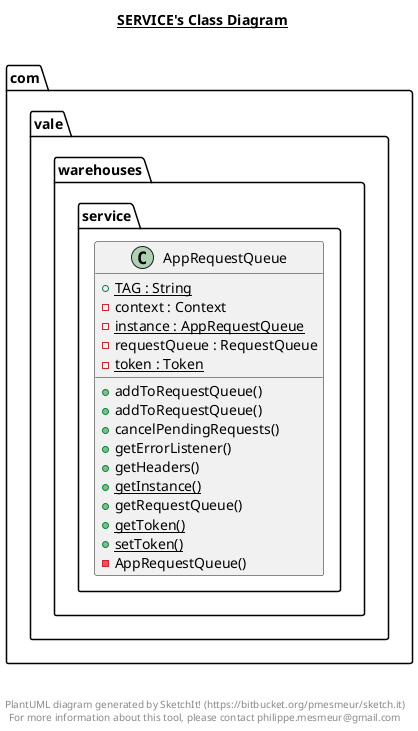 @startuml

title __SERVICE's Class Diagram__\n

  namespace com.vale.warehouses {
    namespace service {
      class com.vale.warehouses.service.AppRequestQueue {
          {static} + TAG : String
          - context : Context
          {static} - instance : AppRequestQueue
          - requestQueue : RequestQueue
          {static} - token : Token
          + addToRequestQueue()
          + addToRequestQueue()
          + cancelPendingRequests()
          + getErrorListener()
          + getHeaders()
          {static} + getInstance()
          + getRequestQueue()
          {static} + getToken()
          {static} + setToken()
          - AppRequestQueue()
      }
    }
  }
  



right footer


PlantUML diagram generated by SketchIt! (https://bitbucket.org/pmesmeur/sketch.it)
For more information about this tool, please contact philippe.mesmeur@gmail.com
endfooter

@enduml

